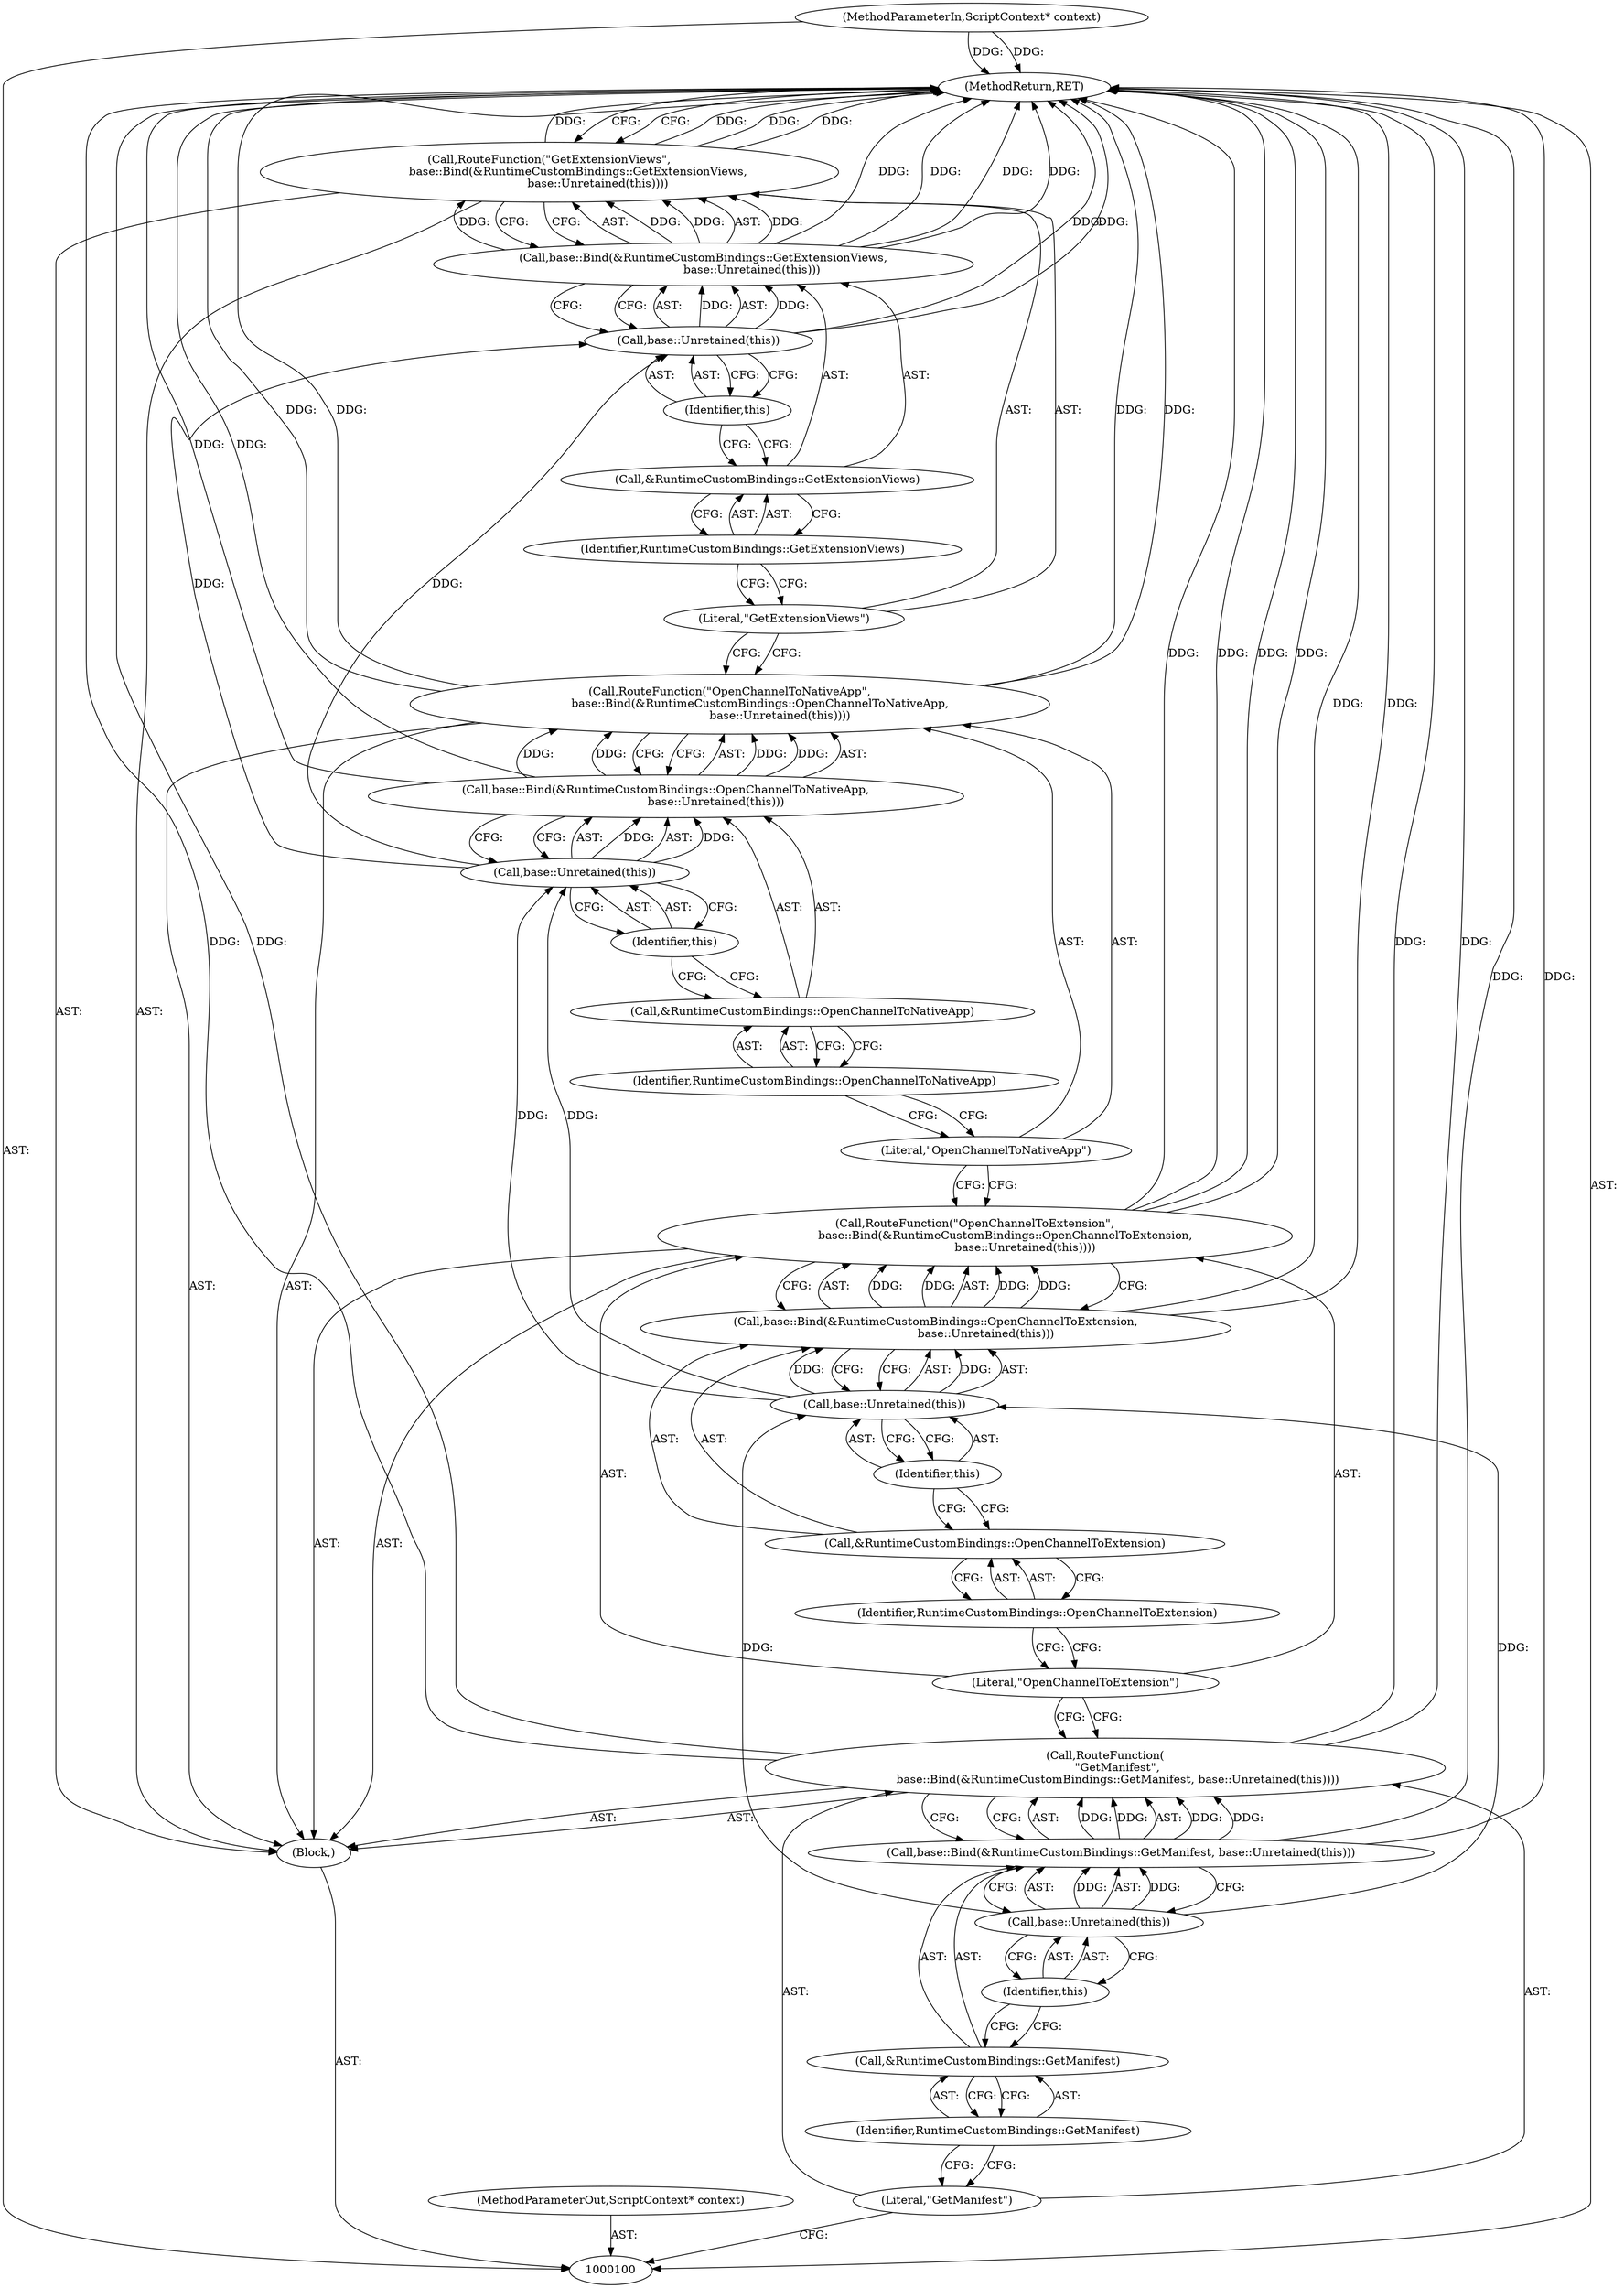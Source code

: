 digraph "1_Chrome_c0569cc04741cccf6548c2169fcc1609d958523f_9" {
"1000131" [label="(MethodReturn,RET)"];
"1000101" [label="(MethodParameterIn,ScriptContext* context)"];
"1000156" [label="(MethodParameterOut,ScriptContext* context)"];
"1000119" [label="(Call,base::Bind(&RuntimeCustomBindings::OpenChannelToNativeApp,\n                            base::Unretained(this)))"];
"1000120" [label="(Call,&RuntimeCustomBindings::OpenChannelToNativeApp)"];
"1000121" [label="(Identifier,RuntimeCustomBindings::OpenChannelToNativeApp)"];
"1000122" [label="(Call,base::Unretained(this))"];
"1000123" [label="(Identifier,this)"];
"1000125" [label="(Literal,\"GetExtensionViews\")"];
"1000124" [label="(Call,RouteFunction(\"GetExtensionViews\",\n                base::Bind(&RuntimeCustomBindings::GetExtensionViews,\n                           base::Unretained(this))))"];
"1000126" [label="(Call,base::Bind(&RuntimeCustomBindings::GetExtensionViews,\n                           base::Unretained(this)))"];
"1000127" [label="(Call,&RuntimeCustomBindings::GetExtensionViews)"];
"1000128" [label="(Identifier,RuntimeCustomBindings::GetExtensionViews)"];
"1000129" [label="(Call,base::Unretained(this))"];
"1000130" [label="(Identifier,this)"];
"1000102" [label="(Block,)"];
"1000103" [label="(Call,RouteFunction(\n       \"GetManifest\",\n       base::Bind(&RuntimeCustomBindings::GetManifest, base::Unretained(this))))"];
"1000104" [label="(Literal,\"GetManifest\")"];
"1000106" [label="(Call,&RuntimeCustomBindings::GetManifest)"];
"1000107" [label="(Identifier,RuntimeCustomBindings::GetManifest)"];
"1000108" [label="(Call,base::Unretained(this))"];
"1000105" [label="(Call,base::Bind(&RuntimeCustomBindings::GetManifest, base::Unretained(this)))"];
"1000109" [label="(Identifier,this)"];
"1000111" [label="(Literal,\"OpenChannelToExtension\")"];
"1000110" [label="(Call,RouteFunction(\"OpenChannelToExtension\",\n                 base::Bind(&RuntimeCustomBindings::OpenChannelToExtension,\n                            base::Unretained(this))))"];
"1000112" [label="(Call,base::Bind(&RuntimeCustomBindings::OpenChannelToExtension,\n                            base::Unretained(this)))"];
"1000113" [label="(Call,&RuntimeCustomBindings::OpenChannelToExtension)"];
"1000114" [label="(Identifier,RuntimeCustomBindings::OpenChannelToExtension)"];
"1000115" [label="(Call,base::Unretained(this))"];
"1000116" [label="(Identifier,this)"];
"1000118" [label="(Literal,\"OpenChannelToNativeApp\")"];
"1000117" [label="(Call,RouteFunction(\"OpenChannelToNativeApp\",\n                 base::Bind(&RuntimeCustomBindings::OpenChannelToNativeApp,\n                            base::Unretained(this))))"];
"1000131" -> "1000100"  [label="AST: "];
"1000131" -> "1000124"  [label="CFG: "];
"1000117" -> "1000131"  [label="DDG: "];
"1000117" -> "1000131"  [label="DDG: "];
"1000103" -> "1000131"  [label="DDG: "];
"1000103" -> "1000131"  [label="DDG: "];
"1000126" -> "1000131"  [label="DDG: "];
"1000126" -> "1000131"  [label="DDG: "];
"1000110" -> "1000131"  [label="DDG: "];
"1000110" -> "1000131"  [label="DDG: "];
"1000105" -> "1000131"  [label="DDG: "];
"1000124" -> "1000131"  [label="DDG: "];
"1000124" -> "1000131"  [label="DDG: "];
"1000129" -> "1000131"  [label="DDG: "];
"1000112" -> "1000131"  [label="DDG: "];
"1000101" -> "1000131"  [label="DDG: "];
"1000119" -> "1000131"  [label="DDG: "];
"1000101" -> "1000100"  [label="AST: "];
"1000101" -> "1000131"  [label="DDG: "];
"1000156" -> "1000100"  [label="AST: "];
"1000119" -> "1000117"  [label="AST: "];
"1000119" -> "1000122"  [label="CFG: "];
"1000120" -> "1000119"  [label="AST: "];
"1000122" -> "1000119"  [label="AST: "];
"1000117" -> "1000119"  [label="CFG: "];
"1000119" -> "1000131"  [label="DDG: "];
"1000119" -> "1000117"  [label="DDG: "];
"1000119" -> "1000117"  [label="DDG: "];
"1000122" -> "1000119"  [label="DDG: "];
"1000120" -> "1000119"  [label="AST: "];
"1000120" -> "1000121"  [label="CFG: "];
"1000121" -> "1000120"  [label="AST: "];
"1000123" -> "1000120"  [label="CFG: "];
"1000121" -> "1000120"  [label="AST: "];
"1000121" -> "1000118"  [label="CFG: "];
"1000120" -> "1000121"  [label="CFG: "];
"1000122" -> "1000119"  [label="AST: "];
"1000122" -> "1000123"  [label="CFG: "];
"1000123" -> "1000122"  [label="AST: "];
"1000119" -> "1000122"  [label="CFG: "];
"1000122" -> "1000119"  [label="DDG: "];
"1000115" -> "1000122"  [label="DDG: "];
"1000122" -> "1000129"  [label="DDG: "];
"1000123" -> "1000122"  [label="AST: "];
"1000123" -> "1000120"  [label="CFG: "];
"1000122" -> "1000123"  [label="CFG: "];
"1000125" -> "1000124"  [label="AST: "];
"1000125" -> "1000117"  [label="CFG: "];
"1000128" -> "1000125"  [label="CFG: "];
"1000124" -> "1000102"  [label="AST: "];
"1000124" -> "1000126"  [label="CFG: "];
"1000125" -> "1000124"  [label="AST: "];
"1000126" -> "1000124"  [label="AST: "];
"1000131" -> "1000124"  [label="CFG: "];
"1000124" -> "1000131"  [label="DDG: "];
"1000124" -> "1000131"  [label="DDG: "];
"1000126" -> "1000124"  [label="DDG: "];
"1000126" -> "1000124"  [label="DDG: "];
"1000126" -> "1000124"  [label="AST: "];
"1000126" -> "1000129"  [label="CFG: "];
"1000127" -> "1000126"  [label="AST: "];
"1000129" -> "1000126"  [label="AST: "];
"1000124" -> "1000126"  [label="CFG: "];
"1000126" -> "1000131"  [label="DDG: "];
"1000126" -> "1000131"  [label="DDG: "];
"1000126" -> "1000124"  [label="DDG: "];
"1000126" -> "1000124"  [label="DDG: "];
"1000129" -> "1000126"  [label="DDG: "];
"1000127" -> "1000126"  [label="AST: "];
"1000127" -> "1000128"  [label="CFG: "];
"1000128" -> "1000127"  [label="AST: "];
"1000130" -> "1000127"  [label="CFG: "];
"1000128" -> "1000127"  [label="AST: "];
"1000128" -> "1000125"  [label="CFG: "];
"1000127" -> "1000128"  [label="CFG: "];
"1000129" -> "1000126"  [label="AST: "];
"1000129" -> "1000130"  [label="CFG: "];
"1000130" -> "1000129"  [label="AST: "];
"1000126" -> "1000129"  [label="CFG: "];
"1000129" -> "1000131"  [label="DDG: "];
"1000129" -> "1000126"  [label="DDG: "];
"1000122" -> "1000129"  [label="DDG: "];
"1000130" -> "1000129"  [label="AST: "];
"1000130" -> "1000127"  [label="CFG: "];
"1000129" -> "1000130"  [label="CFG: "];
"1000102" -> "1000100"  [label="AST: "];
"1000103" -> "1000102"  [label="AST: "];
"1000110" -> "1000102"  [label="AST: "];
"1000117" -> "1000102"  [label="AST: "];
"1000124" -> "1000102"  [label="AST: "];
"1000103" -> "1000102"  [label="AST: "];
"1000103" -> "1000105"  [label="CFG: "];
"1000104" -> "1000103"  [label="AST: "];
"1000105" -> "1000103"  [label="AST: "];
"1000111" -> "1000103"  [label="CFG: "];
"1000103" -> "1000131"  [label="DDG: "];
"1000103" -> "1000131"  [label="DDG: "];
"1000105" -> "1000103"  [label="DDG: "];
"1000105" -> "1000103"  [label="DDG: "];
"1000104" -> "1000103"  [label="AST: "];
"1000104" -> "1000100"  [label="CFG: "];
"1000107" -> "1000104"  [label="CFG: "];
"1000106" -> "1000105"  [label="AST: "];
"1000106" -> "1000107"  [label="CFG: "];
"1000107" -> "1000106"  [label="AST: "];
"1000109" -> "1000106"  [label="CFG: "];
"1000107" -> "1000106"  [label="AST: "];
"1000107" -> "1000104"  [label="CFG: "];
"1000106" -> "1000107"  [label="CFG: "];
"1000108" -> "1000105"  [label="AST: "];
"1000108" -> "1000109"  [label="CFG: "];
"1000109" -> "1000108"  [label="AST: "];
"1000105" -> "1000108"  [label="CFG: "];
"1000108" -> "1000105"  [label="DDG: "];
"1000108" -> "1000115"  [label="DDG: "];
"1000105" -> "1000103"  [label="AST: "];
"1000105" -> "1000108"  [label="CFG: "];
"1000106" -> "1000105"  [label="AST: "];
"1000108" -> "1000105"  [label="AST: "];
"1000103" -> "1000105"  [label="CFG: "];
"1000105" -> "1000131"  [label="DDG: "];
"1000105" -> "1000103"  [label="DDG: "];
"1000105" -> "1000103"  [label="DDG: "];
"1000108" -> "1000105"  [label="DDG: "];
"1000109" -> "1000108"  [label="AST: "];
"1000109" -> "1000106"  [label="CFG: "];
"1000108" -> "1000109"  [label="CFG: "];
"1000111" -> "1000110"  [label="AST: "];
"1000111" -> "1000103"  [label="CFG: "];
"1000114" -> "1000111"  [label="CFG: "];
"1000110" -> "1000102"  [label="AST: "];
"1000110" -> "1000112"  [label="CFG: "];
"1000111" -> "1000110"  [label="AST: "];
"1000112" -> "1000110"  [label="AST: "];
"1000118" -> "1000110"  [label="CFG: "];
"1000110" -> "1000131"  [label="DDG: "];
"1000110" -> "1000131"  [label="DDG: "];
"1000112" -> "1000110"  [label="DDG: "];
"1000112" -> "1000110"  [label="DDG: "];
"1000112" -> "1000110"  [label="AST: "];
"1000112" -> "1000115"  [label="CFG: "];
"1000113" -> "1000112"  [label="AST: "];
"1000115" -> "1000112"  [label="AST: "];
"1000110" -> "1000112"  [label="CFG: "];
"1000112" -> "1000131"  [label="DDG: "];
"1000112" -> "1000110"  [label="DDG: "];
"1000112" -> "1000110"  [label="DDG: "];
"1000115" -> "1000112"  [label="DDG: "];
"1000113" -> "1000112"  [label="AST: "];
"1000113" -> "1000114"  [label="CFG: "];
"1000114" -> "1000113"  [label="AST: "];
"1000116" -> "1000113"  [label="CFG: "];
"1000114" -> "1000113"  [label="AST: "];
"1000114" -> "1000111"  [label="CFG: "];
"1000113" -> "1000114"  [label="CFG: "];
"1000115" -> "1000112"  [label="AST: "];
"1000115" -> "1000116"  [label="CFG: "];
"1000116" -> "1000115"  [label="AST: "];
"1000112" -> "1000115"  [label="CFG: "];
"1000115" -> "1000112"  [label="DDG: "];
"1000108" -> "1000115"  [label="DDG: "];
"1000115" -> "1000122"  [label="DDG: "];
"1000116" -> "1000115"  [label="AST: "];
"1000116" -> "1000113"  [label="CFG: "];
"1000115" -> "1000116"  [label="CFG: "];
"1000118" -> "1000117"  [label="AST: "];
"1000118" -> "1000110"  [label="CFG: "];
"1000121" -> "1000118"  [label="CFG: "];
"1000117" -> "1000102"  [label="AST: "];
"1000117" -> "1000119"  [label="CFG: "];
"1000118" -> "1000117"  [label="AST: "];
"1000119" -> "1000117"  [label="AST: "];
"1000125" -> "1000117"  [label="CFG: "];
"1000117" -> "1000131"  [label="DDG: "];
"1000117" -> "1000131"  [label="DDG: "];
"1000119" -> "1000117"  [label="DDG: "];
"1000119" -> "1000117"  [label="DDG: "];
}
